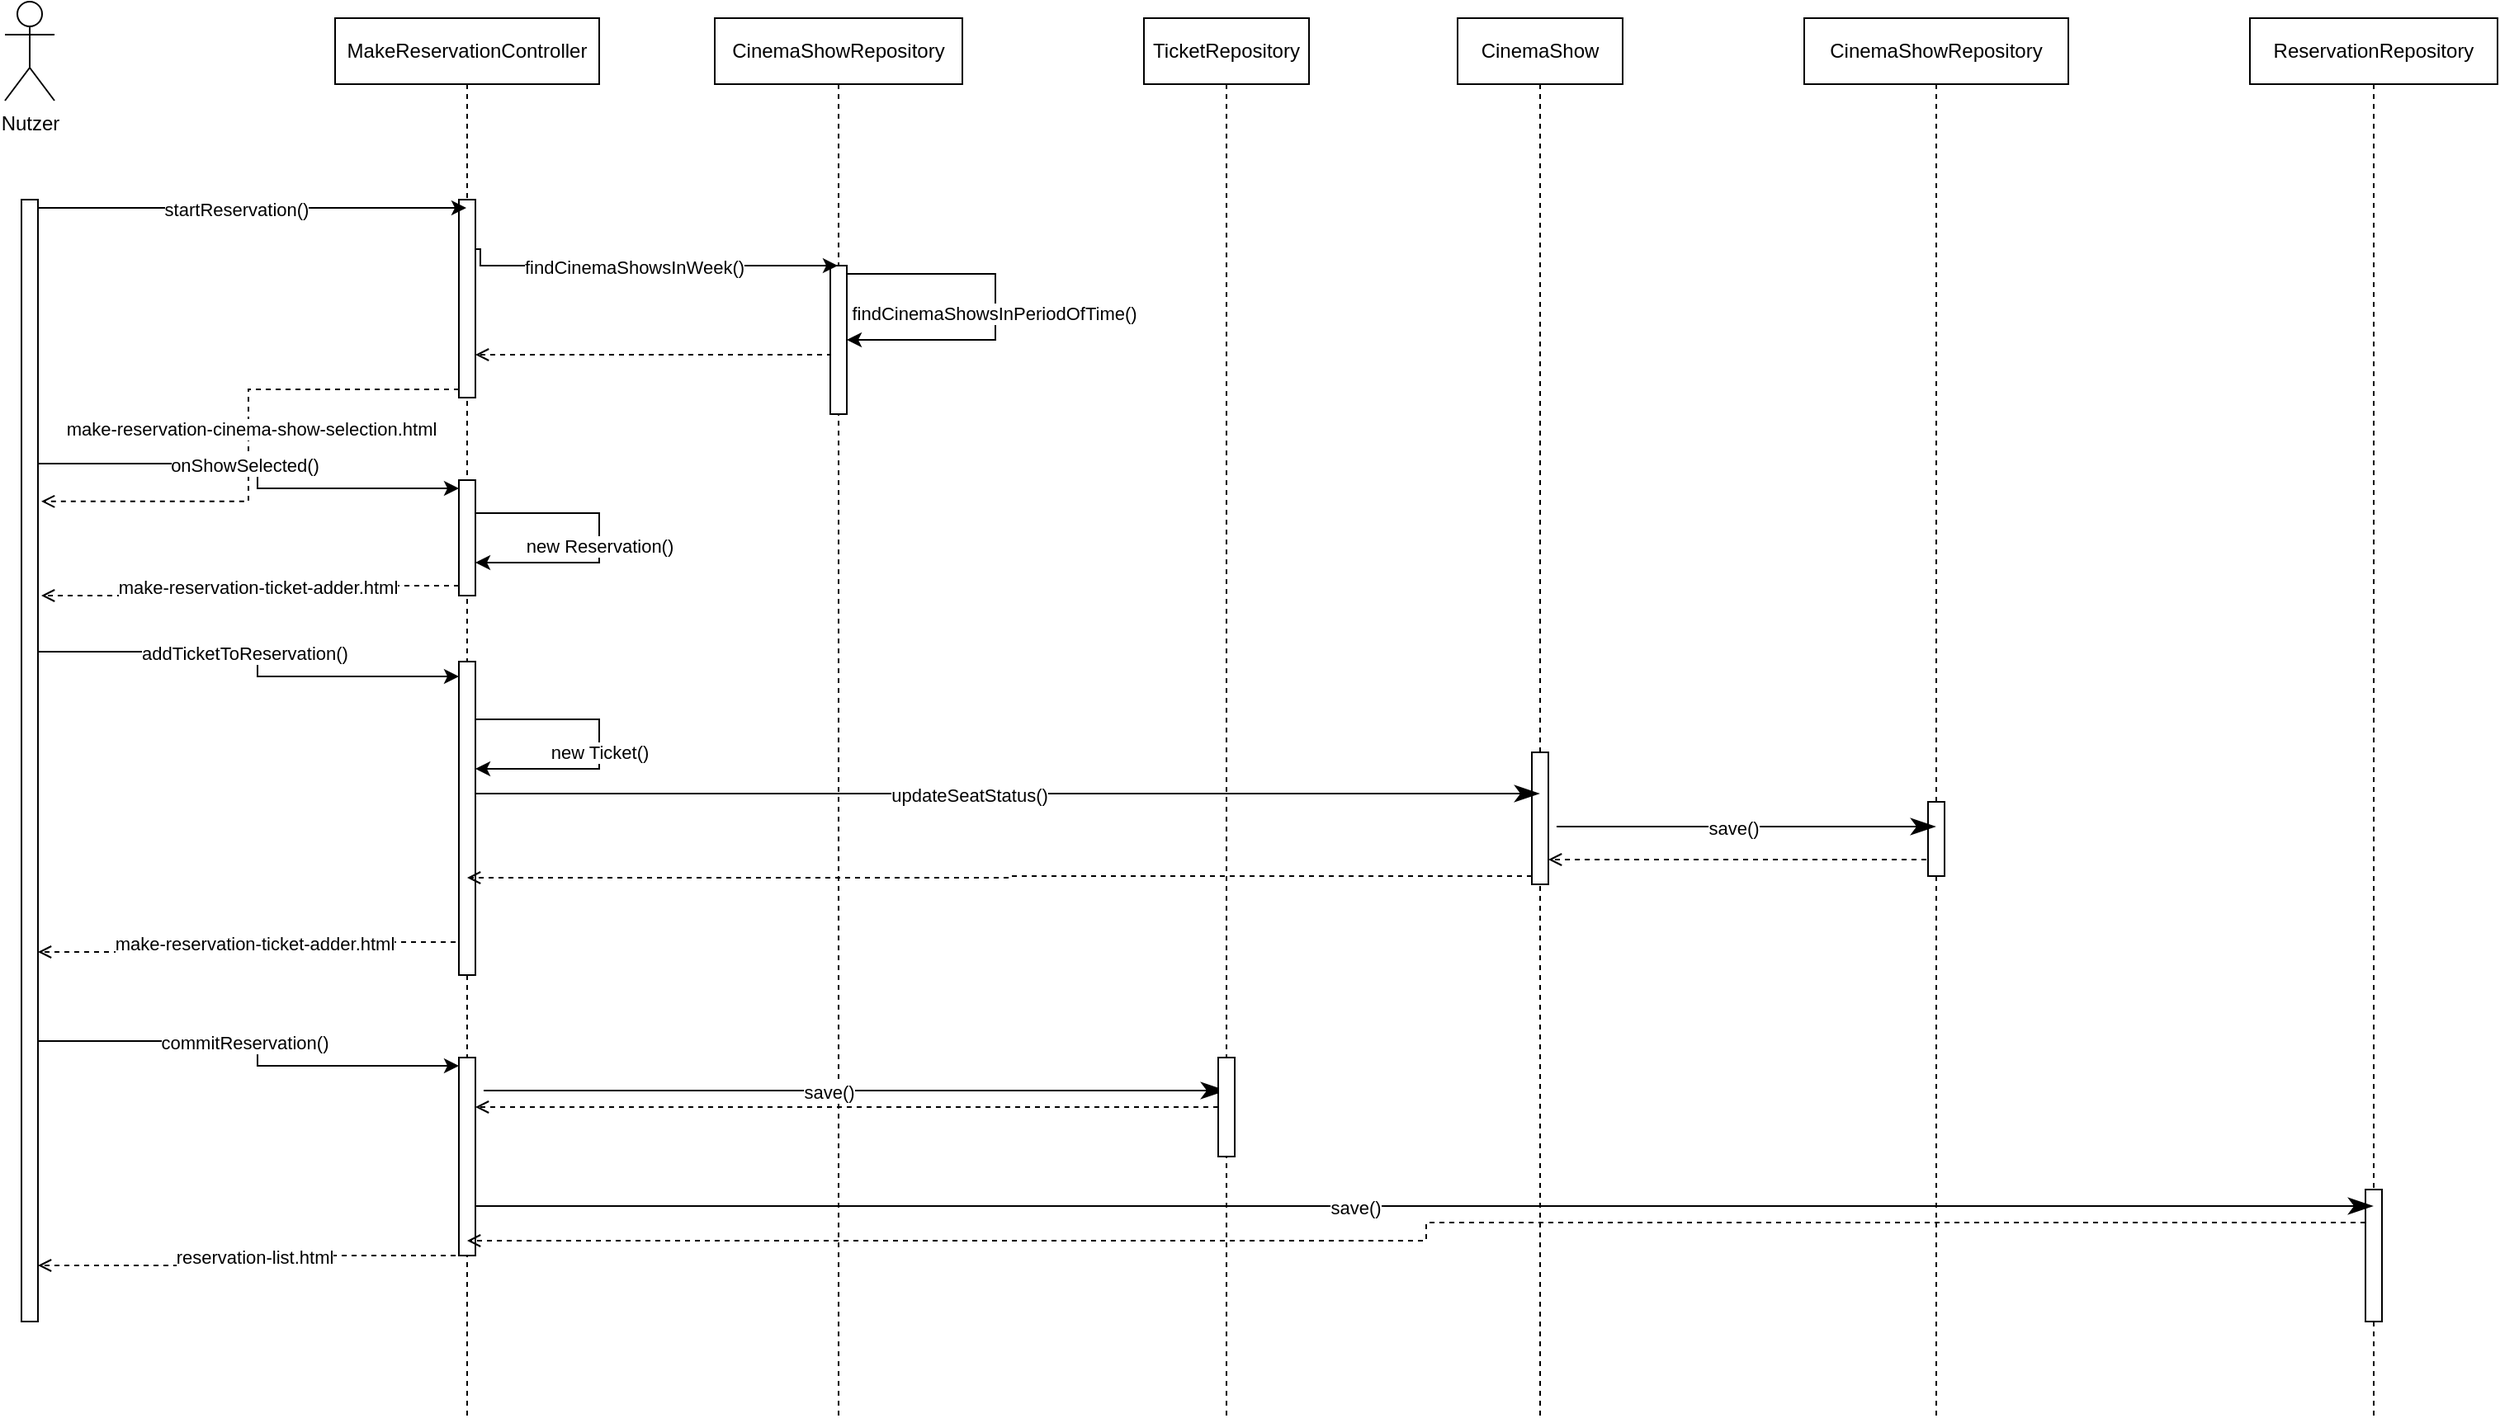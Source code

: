 <mxfile version="24.4.0" type="device">
  <diagram name="Seite-1" id="Z8_sELzaDRQZi4PrPueD">
    <mxGraphModel dx="1434" dy="754" grid="1" gridSize="10" guides="1" tooltips="1" connect="1" arrows="1" fold="1" page="1" pageScale="1" pageWidth="1654" pageHeight="1169" math="0" shadow="0">
      <root>
        <mxCell id="0" />
        <mxCell id="1" parent="0" />
        <mxCell id="zM8UK8Uo4HwUSSuVesAz-1" value="Nutzer" style="shape=umlActor;verticalLabelPosition=bottom;verticalAlign=top;html=1;outlineConnect=0;" vertex="1" parent="1">
          <mxGeometry x="30" y="20" width="30" height="60" as="geometry" />
        </mxCell>
        <mxCell id="zM8UK8Uo4HwUSSuVesAz-4" value="MakeReservationController" style="shape=umlLifeline;perimeter=lifelinePerimeter;whiteSpace=wrap;html=1;container=1;dropTarget=0;collapsible=0;recursiveResize=0;outlineConnect=0;portConstraint=eastwest;newEdgeStyle={&quot;curved&quot;:0,&quot;rounded&quot;:0};" vertex="1" parent="1">
          <mxGeometry x="230" y="30" width="160" height="850" as="geometry" />
        </mxCell>
        <mxCell id="zM8UK8Uo4HwUSSuVesAz-9" value="" style="html=1;points=[[0,0,0,0,5],[0,1,0,0,-5],[1,0,0,0,5],[1,1,0,0,-5]];perimeter=orthogonalPerimeter;outlineConnect=0;targetShapes=umlLifeline;portConstraint=eastwest;newEdgeStyle={&quot;curved&quot;:0,&quot;rounded&quot;:0};" vertex="1" parent="zM8UK8Uo4HwUSSuVesAz-4">
          <mxGeometry x="75" y="110" width="10" height="120" as="geometry" />
        </mxCell>
        <mxCell id="zM8UK8Uo4HwUSSuVesAz-19" value="" style="html=1;points=[[0,0,0,0,5],[0,1,0,0,-5],[1,0,0,0,5],[1,1,0,0,-5]];perimeter=orthogonalPerimeter;outlineConnect=0;targetShapes=umlLifeline;portConstraint=eastwest;newEdgeStyle={&quot;curved&quot;:0,&quot;rounded&quot;:0};" vertex="1" parent="zM8UK8Uo4HwUSSuVesAz-4">
          <mxGeometry x="75" y="280" width="10" height="70" as="geometry" />
        </mxCell>
        <mxCell id="zM8UK8Uo4HwUSSuVesAz-26" style="edgeStyle=orthogonalEdgeStyle;rounded=0;orthogonalLoop=1;jettySize=auto;html=1;curved=0;exitX=1;exitY=0;exitDx=0;exitDy=5;exitPerimeter=0;" edge="1" parent="zM8UK8Uo4HwUSSuVesAz-4" source="zM8UK8Uo4HwUSSuVesAz-19" target="zM8UK8Uo4HwUSSuVesAz-19">
          <mxGeometry relative="1" as="geometry">
            <Array as="points">
              <mxPoint x="85" y="300" />
              <mxPoint x="160" y="300" />
              <mxPoint x="160" y="330" />
            </Array>
          </mxGeometry>
        </mxCell>
        <mxCell id="zM8UK8Uo4HwUSSuVesAz-27" value="new Reservation()" style="edgeLabel;html=1;align=center;verticalAlign=middle;resizable=0;points=[];" vertex="1" connectable="0" parent="zM8UK8Uo4HwUSSuVesAz-26">
          <mxGeometry x="0.129" relative="1" as="geometry">
            <mxPoint as="offset" />
          </mxGeometry>
        </mxCell>
        <mxCell id="zM8UK8Uo4HwUSSuVesAz-33" value="" style="html=1;points=[[0,0,0,0,5],[0,1,0,0,-5],[1,0,0,0,5],[1,1,0,0,-5]];perimeter=orthogonalPerimeter;outlineConnect=0;targetShapes=umlLifeline;portConstraint=eastwest;newEdgeStyle={&quot;curved&quot;:0,&quot;rounded&quot;:0};" vertex="1" parent="zM8UK8Uo4HwUSSuVesAz-4">
          <mxGeometry x="75" y="390" width="10" height="190" as="geometry" />
        </mxCell>
        <mxCell id="zM8UK8Uo4HwUSSuVesAz-35" style="edgeStyle=orthogonalEdgeStyle;rounded=0;orthogonalLoop=1;jettySize=auto;html=1;curved=0;exitX=1;exitY=0;exitDx=0;exitDy=5;exitPerimeter=0;" edge="1" parent="zM8UK8Uo4HwUSSuVesAz-4">
          <mxGeometry relative="1" as="geometry">
            <mxPoint x="85" y="410" as="sourcePoint" />
            <mxPoint x="85" y="455" as="targetPoint" />
            <Array as="points">
              <mxPoint x="85" y="425" />
              <mxPoint x="160" y="425" />
              <mxPoint x="160" y="455" />
            </Array>
          </mxGeometry>
        </mxCell>
        <mxCell id="zM8UK8Uo4HwUSSuVesAz-36" value="new Ticket()" style="edgeLabel;html=1;align=center;verticalAlign=middle;resizable=0;points=[];" vertex="1" connectable="0" parent="zM8UK8Uo4HwUSSuVesAz-35">
          <mxGeometry x="0.129" relative="1" as="geometry">
            <mxPoint as="offset" />
          </mxGeometry>
        </mxCell>
        <mxCell id="zM8UK8Uo4HwUSSuVesAz-56" value="" style="html=1;points=[[0,0,0,0,5],[0,1,0,0,-5],[1,0,0,0,5],[1,1,0,0,-5]];perimeter=orthogonalPerimeter;outlineConnect=0;targetShapes=umlLifeline;portConstraint=eastwest;newEdgeStyle={&quot;curved&quot;:0,&quot;rounded&quot;:0};" vertex="1" parent="zM8UK8Uo4HwUSSuVesAz-4">
          <mxGeometry x="75" y="630" width="10" height="120" as="geometry" />
        </mxCell>
        <mxCell id="zM8UK8Uo4HwUSSuVesAz-6" style="edgeStyle=orthogonalEdgeStyle;rounded=0;orthogonalLoop=1;jettySize=auto;html=1;curved=0;exitX=1;exitY=0;exitDx=0;exitDy=5;exitPerimeter=0;" edge="1" parent="1" source="zM8UK8Uo4HwUSSuVesAz-5" target="zM8UK8Uo4HwUSSuVesAz-4">
          <mxGeometry relative="1" as="geometry">
            <Array as="points">
              <mxPoint x="180" y="145" />
              <mxPoint x="180" y="145" />
            </Array>
          </mxGeometry>
        </mxCell>
        <mxCell id="zM8UK8Uo4HwUSSuVesAz-7" value="startReservation()" style="edgeLabel;html=1;align=center;verticalAlign=middle;resizable=0;points=[];" vertex="1" connectable="0" parent="zM8UK8Uo4HwUSSuVesAz-6">
          <mxGeometry x="-0.078" y="-1" relative="1" as="geometry">
            <mxPoint as="offset" />
          </mxGeometry>
        </mxCell>
        <mxCell id="zM8UK8Uo4HwUSSuVesAz-5" value="" style="html=1;points=[[0,0,0,0,5],[0,1,0,0,-5],[1,0,0,0,5],[1,1,0,0,-5]];perimeter=orthogonalPerimeter;outlineConnect=0;targetShapes=umlLifeline;portConstraint=eastwest;newEdgeStyle={&quot;curved&quot;:0,&quot;rounded&quot;:0};" vertex="1" parent="1">
          <mxGeometry x="40" y="140" width="10" height="680" as="geometry" />
        </mxCell>
        <mxCell id="zM8UK8Uo4HwUSSuVesAz-8" value="CinemaShowRepository" style="shape=umlLifeline;perimeter=lifelinePerimeter;whiteSpace=wrap;html=1;container=1;dropTarget=0;collapsible=0;recursiveResize=0;outlineConnect=0;portConstraint=eastwest;newEdgeStyle={&quot;curved&quot;:0,&quot;rounded&quot;:0};" vertex="1" parent="1">
          <mxGeometry x="460" y="30" width="150" height="850" as="geometry" />
        </mxCell>
        <mxCell id="zM8UK8Uo4HwUSSuVesAz-12" value="" style="html=1;points=[[0,0,0,0,5],[0,1,0,0,-5],[1,0,0,0,5],[1,1,0,0,-5]];perimeter=orthogonalPerimeter;outlineConnect=0;targetShapes=umlLifeline;portConstraint=eastwest;newEdgeStyle={&quot;curved&quot;:0,&quot;rounded&quot;:0};" vertex="1" parent="zM8UK8Uo4HwUSSuVesAz-8">
          <mxGeometry x="70" y="150" width="10" height="90" as="geometry" />
        </mxCell>
        <mxCell id="zM8UK8Uo4HwUSSuVesAz-13" style="edgeStyle=orthogonalEdgeStyle;rounded=0;orthogonalLoop=1;jettySize=auto;html=1;curved=0;exitX=1;exitY=0;exitDx=0;exitDy=5;exitPerimeter=0;" edge="1" parent="zM8UK8Uo4HwUSSuVesAz-8" source="zM8UK8Uo4HwUSSuVesAz-12" target="zM8UK8Uo4HwUSSuVesAz-12">
          <mxGeometry relative="1" as="geometry">
            <Array as="points">
              <mxPoint x="170" y="155" />
              <mxPoint x="170" y="195" />
            </Array>
          </mxGeometry>
        </mxCell>
        <mxCell id="zM8UK8Uo4HwUSSuVesAz-14" value="findCinemaShowsInPeriodOfTime()" style="edgeLabel;html=1;align=center;verticalAlign=middle;resizable=0;points=[];" vertex="1" connectable="0" parent="zM8UK8Uo4HwUSSuVesAz-13">
          <mxGeometry x="0.033" y="-1" relative="1" as="geometry">
            <mxPoint as="offset" />
          </mxGeometry>
        </mxCell>
        <mxCell id="zM8UK8Uo4HwUSSuVesAz-10" style="edgeStyle=orthogonalEdgeStyle;rounded=0;orthogonalLoop=1;jettySize=auto;html=1;curved=0;" edge="1" parent="1" source="zM8UK8Uo4HwUSSuVesAz-9" target="zM8UK8Uo4HwUSSuVesAz-8">
          <mxGeometry relative="1" as="geometry">
            <mxPoint x="250" y="160" as="sourcePoint" />
            <mxPoint x="450" y="160" as="targetPoint" />
            <Array as="points">
              <mxPoint x="318" y="170" />
              <mxPoint x="318" y="180" />
            </Array>
          </mxGeometry>
        </mxCell>
        <mxCell id="zM8UK8Uo4HwUSSuVesAz-11" value="findCinemaShowsInWeek()" style="edgeLabel;html=1;align=center;verticalAlign=middle;resizable=0;points=[];" vertex="1" connectable="0" parent="zM8UK8Uo4HwUSSuVesAz-10">
          <mxGeometry x="-0.078" y="-1" relative="1" as="geometry">
            <mxPoint as="offset" />
          </mxGeometry>
        </mxCell>
        <mxCell id="zM8UK8Uo4HwUSSuVesAz-15" style="edgeStyle=orthogonalEdgeStyle;rounded=0;orthogonalLoop=1;jettySize=auto;html=1;curved=0;dashed=1;endArrow=open;endFill=0;exitX=0;exitY=1;exitDx=0;exitDy=-5;exitPerimeter=0;" edge="1" parent="1" source="zM8UK8Uo4HwUSSuVesAz-12" target="zM8UK8Uo4HwUSSuVesAz-9">
          <mxGeometry relative="1" as="geometry">
            <mxPoint x="450" y="230.24" as="sourcePoint" />
            <mxPoint x="320" y="250" as="targetPoint" />
            <Array as="points">
              <mxPoint x="530" y="234" />
            </Array>
          </mxGeometry>
        </mxCell>
        <mxCell id="zM8UK8Uo4HwUSSuVesAz-17" style="edgeStyle=orthogonalEdgeStyle;rounded=0;orthogonalLoop=1;jettySize=auto;html=1;curved=0;entryX=1.2;entryY=0.269;entryDx=0;entryDy=0;entryPerimeter=0;dashed=1;endArrow=open;endFill=0;exitX=0;exitY=1;exitDx=0;exitDy=-5;exitPerimeter=0;" edge="1" parent="1" source="zM8UK8Uo4HwUSSuVesAz-9" target="zM8UK8Uo4HwUSSuVesAz-5">
          <mxGeometry relative="1" as="geometry">
            <mxPoint x="246" y="240.24" as="sourcePoint" />
            <mxPoint x="50" y="244" as="targetPoint" />
            <Array as="points" />
          </mxGeometry>
        </mxCell>
        <mxCell id="zM8UK8Uo4HwUSSuVesAz-18" value="make-reservation-cinema-show-selection.html" style="edgeLabel;html=1;align=center;verticalAlign=middle;resizable=0;points=[];" vertex="1" connectable="0" parent="zM8UK8Uo4HwUSSuVesAz-17">
          <mxGeometry x="-0.056" y="1" relative="1" as="geometry">
            <mxPoint as="offset" />
          </mxGeometry>
        </mxCell>
        <mxCell id="zM8UK8Uo4HwUSSuVesAz-20" style="edgeStyle=orthogonalEdgeStyle;rounded=0;orthogonalLoop=1;jettySize=auto;html=1;curved=0;entryX=0;entryY=0;entryDx=0;entryDy=5;entryPerimeter=0;" edge="1" parent="1" source="zM8UK8Uo4HwUSSuVesAz-5" target="zM8UK8Uo4HwUSSuVesAz-19">
          <mxGeometry relative="1" as="geometry">
            <mxPoint x="60" y="300" as="sourcePoint" />
            <mxPoint x="310" y="330" as="targetPoint" />
            <Array as="points">
              <mxPoint x="183" y="300" />
              <mxPoint x="183" y="315" />
            </Array>
          </mxGeometry>
        </mxCell>
        <mxCell id="zM8UK8Uo4HwUSSuVesAz-21" value="onShowSelected()" style="edgeLabel;html=1;align=center;verticalAlign=middle;resizable=0;points=[];" vertex="1" connectable="0" parent="zM8UK8Uo4HwUSSuVesAz-20">
          <mxGeometry x="-0.078" y="-1" relative="1" as="geometry">
            <mxPoint as="offset" />
          </mxGeometry>
        </mxCell>
        <mxCell id="zM8UK8Uo4HwUSSuVesAz-29" style="edgeStyle=orthogonalEdgeStyle;rounded=0;orthogonalLoop=1;jettySize=auto;html=1;curved=0;entryX=1.2;entryY=0.269;entryDx=0;entryDy=0;entryPerimeter=0;dashed=1;endArrow=open;endFill=0;exitX=0;exitY=1;exitDx=0;exitDy=-5;exitPerimeter=0;" edge="1" parent="1">
          <mxGeometry relative="1" as="geometry">
            <mxPoint x="305" y="374" as="sourcePoint" />
            <mxPoint x="52" y="380" as="targetPoint" />
            <Array as="points">
              <mxPoint x="179" y="374" />
              <mxPoint x="179" y="380" />
            </Array>
          </mxGeometry>
        </mxCell>
        <mxCell id="zM8UK8Uo4HwUSSuVesAz-30" value="make-reservation-ticket-adder.html" style="edgeLabel;html=1;align=center;verticalAlign=middle;resizable=0;points=[];" vertex="1" connectable="0" parent="zM8UK8Uo4HwUSSuVesAz-29">
          <mxGeometry x="-0.056" y="1" relative="1" as="geometry">
            <mxPoint as="offset" />
          </mxGeometry>
        </mxCell>
        <mxCell id="zM8UK8Uo4HwUSSuVesAz-31" style="edgeStyle=orthogonalEdgeStyle;rounded=0;orthogonalLoop=1;jettySize=auto;html=1;curved=0;" edge="1" parent="1" target="zM8UK8Uo4HwUSSuVesAz-33">
          <mxGeometry relative="1" as="geometry">
            <mxPoint x="50" y="414" as="sourcePoint" />
            <mxPoint x="300" y="430" as="targetPoint" />
            <Array as="points">
              <mxPoint x="183" y="414" />
              <mxPoint x="183" y="429" />
            </Array>
          </mxGeometry>
        </mxCell>
        <mxCell id="zM8UK8Uo4HwUSSuVesAz-32" value="addTicketToReservation()" style="edgeLabel;html=1;align=center;verticalAlign=middle;resizable=0;points=[];" vertex="1" connectable="0" parent="zM8UK8Uo4HwUSSuVesAz-31">
          <mxGeometry x="-0.078" y="-1" relative="1" as="geometry">
            <mxPoint as="offset" />
          </mxGeometry>
        </mxCell>
        <mxCell id="zM8UK8Uo4HwUSSuVesAz-37" value="TicketRepository" style="shape=umlLifeline;perimeter=lifelinePerimeter;whiteSpace=wrap;html=1;container=1;dropTarget=0;collapsible=0;recursiveResize=0;outlineConnect=0;portConstraint=eastwest;newEdgeStyle={&quot;curved&quot;:0,&quot;rounded&quot;:0};" vertex="1" parent="1">
          <mxGeometry x="720" y="30" width="100" height="850" as="geometry" />
        </mxCell>
        <mxCell id="zM8UK8Uo4HwUSSuVesAz-38" value="" style="endArrow=classicThin;endFill=1;endSize=12;html=1;rounded=0;exitX=0.5;exitY=0.818;exitDx=0;exitDy=0;exitPerimeter=0;" edge="1" parent="1" target="zM8UK8Uo4HwUSSuVesAz-37">
          <mxGeometry width="160" relative="1" as="geometry">
            <mxPoint x="320" y="680" as="sourcePoint" />
            <mxPoint x="720" y="680" as="targetPoint" />
          </mxGeometry>
        </mxCell>
        <mxCell id="zM8UK8Uo4HwUSSuVesAz-39" value="save()" style="edgeLabel;html=1;align=center;verticalAlign=middle;resizable=0;points=[];" vertex="1" connectable="0" parent="zM8UK8Uo4HwUSSuVesAz-38">
          <mxGeometry x="-0.073" y="-1" relative="1" as="geometry">
            <mxPoint as="offset" />
          </mxGeometry>
        </mxCell>
        <mxCell id="zM8UK8Uo4HwUSSuVesAz-40" style="edgeStyle=orthogonalEdgeStyle;rounded=0;orthogonalLoop=1;jettySize=auto;html=1;curved=0;dashed=1;endArrow=open;endFill=0;startArrow=none;startFill=0;" edge="1" parent="1" source="zM8UK8Uo4HwUSSuVesAz-41" target="zM8UK8Uo4HwUSSuVesAz-56">
          <mxGeometry relative="1" as="geometry">
            <mxPoint x="775" y="690" as="sourcePoint" />
            <mxPoint x="330" y="690" as="targetPoint" />
            <Array as="points">
              <mxPoint x="430" y="690" />
              <mxPoint x="430" y="690" />
            </Array>
          </mxGeometry>
        </mxCell>
        <mxCell id="zM8UK8Uo4HwUSSuVesAz-42" value="CinemaShow" style="shape=umlLifeline;perimeter=lifelinePerimeter;whiteSpace=wrap;html=1;container=1;dropTarget=0;collapsible=0;recursiveResize=0;outlineConnect=0;portConstraint=eastwest;newEdgeStyle={&quot;curved&quot;:0,&quot;rounded&quot;:0};" vertex="1" parent="1">
          <mxGeometry x="910" y="30" width="100" height="850" as="geometry" />
        </mxCell>
        <mxCell id="zM8UK8Uo4HwUSSuVesAz-47" value="" style="html=1;points=[[0,0,0,0,5],[0,1,0,0,-5],[1,0,0,0,5],[1,1,0,0,-5]];perimeter=orthogonalPerimeter;outlineConnect=0;targetShapes=umlLifeline;portConstraint=eastwest;newEdgeStyle={&quot;curved&quot;:0,&quot;rounded&quot;:0};" vertex="1" parent="zM8UK8Uo4HwUSSuVesAz-42">
          <mxGeometry x="45" y="445" width="10" height="80" as="geometry" />
        </mxCell>
        <mxCell id="zM8UK8Uo4HwUSSuVesAz-43" value="CinemaShowRepository" style="shape=umlLifeline;perimeter=lifelinePerimeter;whiteSpace=wrap;html=1;container=1;dropTarget=0;collapsible=0;recursiveResize=0;outlineConnect=0;portConstraint=eastwest;newEdgeStyle={&quot;curved&quot;:0,&quot;rounded&quot;:0};" vertex="1" parent="1">
          <mxGeometry x="1120" y="30" width="160" height="850" as="geometry" />
        </mxCell>
        <mxCell id="zM8UK8Uo4HwUSSuVesAz-51" value="" style="html=1;points=[[0,0,0,0,5],[0,1,0,0,-5],[1,0,0,0,5],[1,1,0,0,-5]];perimeter=orthogonalPerimeter;outlineConnect=0;targetShapes=umlLifeline;portConstraint=eastwest;newEdgeStyle={&quot;curved&quot;:0,&quot;rounded&quot;:0};" vertex="1" parent="zM8UK8Uo4HwUSSuVesAz-43">
          <mxGeometry x="75" y="475" width="10" height="45" as="geometry" />
        </mxCell>
        <mxCell id="zM8UK8Uo4HwUSSuVesAz-44" value="" style="endArrow=classicThin;endFill=1;endSize=12;html=1;rounded=0;exitX=0.5;exitY=0.818;exitDx=0;exitDy=0;exitPerimeter=0;" edge="1" parent="1" target="zM8UK8Uo4HwUSSuVesAz-42">
          <mxGeometry width="160" relative="1" as="geometry">
            <mxPoint x="315" y="500" as="sourcePoint" />
            <mxPoint x="774.5" y="500" as="targetPoint" />
          </mxGeometry>
        </mxCell>
        <mxCell id="zM8UK8Uo4HwUSSuVesAz-45" value="updateSeatStatus()" style="edgeLabel;html=1;align=center;verticalAlign=middle;resizable=0;points=[];" vertex="1" connectable="0" parent="zM8UK8Uo4HwUSSuVesAz-44">
          <mxGeometry x="-0.073" y="-1" relative="1" as="geometry">
            <mxPoint as="offset" />
          </mxGeometry>
        </mxCell>
        <mxCell id="zM8UK8Uo4HwUSSuVesAz-46" style="edgeStyle=orthogonalEdgeStyle;rounded=0;orthogonalLoop=1;jettySize=auto;html=1;curved=0;dashed=1;endArrow=open;endFill=0;" edge="1" parent="1">
          <mxGeometry relative="1" as="geometry">
            <mxPoint x="955" y="550" as="sourcePoint" />
            <mxPoint x="310" y="551" as="targetPoint" />
            <Array as="points">
              <mxPoint x="638" y="550" />
              <mxPoint x="638" y="551" />
            </Array>
          </mxGeometry>
        </mxCell>
        <mxCell id="zM8UK8Uo4HwUSSuVesAz-49" value="" style="endArrow=classicThin;endFill=1;endSize=12;html=1;rounded=0;exitX=0.5;exitY=0.818;exitDx=0;exitDy=0;exitPerimeter=0;" edge="1" parent="1" target="zM8UK8Uo4HwUSSuVesAz-43">
          <mxGeometry width="160" relative="1" as="geometry">
            <mxPoint x="970" y="520" as="sourcePoint" />
            <mxPoint x="1150" y="520" as="targetPoint" />
          </mxGeometry>
        </mxCell>
        <mxCell id="zM8UK8Uo4HwUSSuVesAz-50" value="save()" style="edgeLabel;html=1;align=center;verticalAlign=middle;resizable=0;points=[];" vertex="1" connectable="0" parent="zM8UK8Uo4HwUSSuVesAz-49">
          <mxGeometry x="-0.073" y="-1" relative="1" as="geometry">
            <mxPoint as="offset" />
          </mxGeometry>
        </mxCell>
        <mxCell id="zM8UK8Uo4HwUSSuVesAz-53" style="edgeStyle=orthogonalEdgeStyle;rounded=0;orthogonalLoop=1;jettySize=auto;html=1;curved=0;dashed=1;endArrow=open;endFill=0;exitX=0;exitY=1;exitDx=0;exitDy=-5;exitPerimeter=0;" edge="1" parent="1" source="zM8UK8Uo4HwUSSuVesAz-51" target="zM8UK8Uo4HwUSSuVesAz-47">
          <mxGeometry relative="1" as="geometry">
            <mxPoint x="1535" y="620" as="sourcePoint" />
            <mxPoint x="1050" y="680" as="targetPoint" />
            <Array as="points">
              <mxPoint x="1195" y="540" />
            </Array>
          </mxGeometry>
        </mxCell>
        <mxCell id="zM8UK8Uo4HwUSSuVesAz-54" style="edgeStyle=orthogonalEdgeStyle;rounded=0;orthogonalLoop=1;jettySize=auto;html=1;curved=0;entryX=1.2;entryY=0.269;entryDx=0;entryDy=0;entryPerimeter=0;dashed=1;endArrow=open;endFill=0;exitX=0;exitY=1;exitDx=0;exitDy=-5;exitPerimeter=0;" edge="1" parent="1">
          <mxGeometry relative="1" as="geometry">
            <mxPoint x="303" y="590" as="sourcePoint" />
            <mxPoint x="50" y="596" as="targetPoint" />
            <Array as="points">
              <mxPoint x="177" y="590" />
              <mxPoint x="177" y="596" />
            </Array>
          </mxGeometry>
        </mxCell>
        <mxCell id="zM8UK8Uo4HwUSSuVesAz-55" value="make-reservation-ticket-adder.html" style="edgeLabel;html=1;align=center;verticalAlign=middle;resizable=0;points=[];" vertex="1" connectable="0" parent="zM8UK8Uo4HwUSSuVesAz-54">
          <mxGeometry x="-0.056" y="1" relative="1" as="geometry">
            <mxPoint as="offset" />
          </mxGeometry>
        </mxCell>
        <mxCell id="zM8UK8Uo4HwUSSuVesAz-57" style="edgeStyle=orthogonalEdgeStyle;rounded=0;orthogonalLoop=1;jettySize=auto;html=1;curved=0;" edge="1" parent="1">
          <mxGeometry relative="1" as="geometry">
            <mxPoint x="50" y="650" as="sourcePoint" />
            <mxPoint x="305" y="665" as="targetPoint" />
            <Array as="points">
              <mxPoint x="183" y="650" />
              <mxPoint x="183" y="665" />
            </Array>
          </mxGeometry>
        </mxCell>
        <mxCell id="zM8UK8Uo4HwUSSuVesAz-58" value="commitReservation()" style="edgeLabel;html=1;align=center;verticalAlign=middle;resizable=0;points=[];" vertex="1" connectable="0" parent="zM8UK8Uo4HwUSSuVesAz-57">
          <mxGeometry x="-0.078" y="-1" relative="1" as="geometry">
            <mxPoint as="offset" />
          </mxGeometry>
        </mxCell>
        <mxCell id="zM8UK8Uo4HwUSSuVesAz-59" value="ReservationRepository" style="shape=umlLifeline;perimeter=lifelinePerimeter;whiteSpace=wrap;html=1;container=1;dropTarget=0;collapsible=0;recursiveResize=0;outlineConnect=0;portConstraint=eastwest;newEdgeStyle={&quot;curved&quot;:0,&quot;rounded&quot;:0};" vertex="1" parent="1">
          <mxGeometry x="1390" y="30" width="150" height="850" as="geometry" />
        </mxCell>
        <mxCell id="zM8UK8Uo4HwUSSuVesAz-61" value="" style="html=1;points=[[0,0,0,0,5],[0,1,0,0,-5],[1,0,0,0,5],[1,1,0,0,-5]];perimeter=orthogonalPerimeter;outlineConnect=0;targetShapes=umlLifeline;portConstraint=eastwest;newEdgeStyle={&quot;curved&quot;:0,&quot;rounded&quot;:0};" vertex="1" parent="zM8UK8Uo4HwUSSuVesAz-59">
          <mxGeometry x="70" y="710" width="10" height="80" as="geometry" />
        </mxCell>
        <mxCell id="zM8UK8Uo4HwUSSuVesAz-41" value="" style="html=1;points=[[0,0,0,0,5],[0,1,0,0,-5],[1,0,0,0,5],[1,1,0,0,-5]];perimeter=orthogonalPerimeter;outlineConnect=0;targetShapes=umlLifeline;portConstraint=eastwest;newEdgeStyle={&quot;curved&quot;:0,&quot;rounded&quot;:0};" vertex="1" parent="1">
          <mxGeometry x="765" y="660" width="10" height="60" as="geometry" />
        </mxCell>
        <mxCell id="zM8UK8Uo4HwUSSuVesAz-62" style="edgeStyle=orthogonalEdgeStyle;rounded=0;orthogonalLoop=1;jettySize=auto;html=1;curved=0;dashed=1;endArrow=open;endFill=0;startArrow=none;startFill=0;entryX=0.5;entryY=0.917;entryDx=0;entryDy=0;entryPerimeter=0;" edge="1" parent="1" source="zM8UK8Uo4HwUSSuVesAz-61" target="zM8UK8Uo4HwUSSuVesAz-56">
          <mxGeometry relative="1" as="geometry">
            <mxPoint x="770" y="770" as="sourcePoint" />
            <mxPoint x="320" y="770" as="targetPoint" />
            <Array as="points">
              <mxPoint x="891" y="760" />
              <mxPoint x="891" y="771" />
            </Array>
          </mxGeometry>
        </mxCell>
        <mxCell id="zM8UK8Uo4HwUSSuVesAz-63" value="" style="endArrow=classicThin;endFill=1;endSize=12;html=1;rounded=0;" edge="1" parent="1">
          <mxGeometry width="160" relative="1" as="geometry">
            <mxPoint x="315" y="750" as="sourcePoint" />
            <mxPoint x="1464.5" y="750" as="targetPoint" />
          </mxGeometry>
        </mxCell>
        <mxCell id="zM8UK8Uo4HwUSSuVesAz-64" value="save()" style="edgeLabel;html=1;align=center;verticalAlign=middle;resizable=0;points=[];" vertex="1" connectable="0" parent="zM8UK8Uo4HwUSSuVesAz-63">
          <mxGeometry x="-0.073" y="-1" relative="1" as="geometry">
            <mxPoint as="offset" />
          </mxGeometry>
        </mxCell>
        <mxCell id="zM8UK8Uo4HwUSSuVesAz-65" style="edgeStyle=orthogonalEdgeStyle;rounded=0;orthogonalLoop=1;jettySize=auto;html=1;curved=0;entryX=1.2;entryY=0.269;entryDx=0;entryDy=0;entryPerimeter=0;dashed=1;endArrow=open;endFill=0;exitX=0;exitY=1;exitDx=0;exitDy=-5;exitPerimeter=0;" edge="1" parent="1">
          <mxGeometry relative="1" as="geometry">
            <mxPoint x="303" y="780" as="sourcePoint" />
            <mxPoint x="50" y="786" as="targetPoint" />
            <Array as="points">
              <mxPoint x="177" y="780" />
              <mxPoint x="177" y="786" />
            </Array>
          </mxGeometry>
        </mxCell>
        <mxCell id="zM8UK8Uo4HwUSSuVesAz-66" value="reservation-list.html" style="edgeLabel;html=1;align=center;verticalAlign=middle;resizable=0;points=[];" vertex="1" connectable="0" parent="zM8UK8Uo4HwUSSuVesAz-65">
          <mxGeometry x="-0.056" y="1" relative="1" as="geometry">
            <mxPoint as="offset" />
          </mxGeometry>
        </mxCell>
      </root>
    </mxGraphModel>
  </diagram>
</mxfile>
